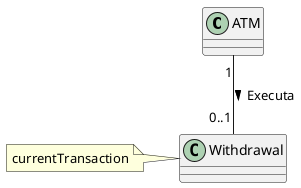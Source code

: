 @startuml
skinparam classAttributeIconSize 0


class ATM {

}

class Withdrawal {

}
note left: currentTransaction

ATM "1" -- "0..1" Withdrawal : Executa >



@enduml